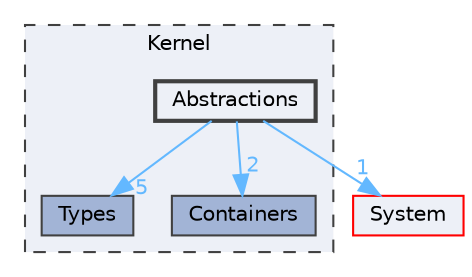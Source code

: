 digraph "Abstractions"
{
 // LATEX_PDF_SIZE
  bgcolor="transparent";
  edge [fontname=Helvetica,fontsize=10,labelfontname=Helvetica,labelfontsize=10];
  node [fontname=Helvetica,fontsize=10,shape=box,height=0.2,width=0.4];
  compound=true
  subgraph clusterdir_52bed8acfaac088d5968cb2c84d7645d {
    graph [ bgcolor="#edf0f7", pencolor="grey25", label="Kernel", fontname=Helvetica,fontsize=10 style="filled,dashed", URL="dir_52bed8acfaac088d5968cb2c84d7645d.html",tooltip=""]
  dir_232e260300ebd31bae654a360a6bb855 [label="Types", fillcolor="#a2b4d6", color="grey25", style="filled", URL="dir_232e260300ebd31bae654a360a6bb855.html",tooltip=""];
  dir_fa6cb0783e37c694db47f5ddef3ea05d [label="Containers", fillcolor="#a2b4d6", color="grey25", style="filled", URL="dir_fa6cb0783e37c694db47f5ddef3ea05d.html",tooltip=""];
  dir_72af884a720b8eac744afc53c4d0f3db [label="Abstractions", fillcolor="#edf0f7", color="grey25", style="filled,bold", URL="dir_72af884a720b8eac744afc53c4d0f3db.html",tooltip=""];
  }
  dir_9af51e3826d4f9e80d9103b2de543e84 [label="System", fillcolor="#edf0f7", color="red", style="filled", URL="dir_9af51e3826d4f9e80d9103b2de543e84.html",tooltip=""];
  dir_72af884a720b8eac744afc53c4d0f3db->dir_232e260300ebd31bae654a360a6bb855 [headlabel="5", labeldistance=1.5 headhref="dir_000000_000038.html" color="steelblue1" fontcolor="steelblue1"];
  dir_72af884a720b8eac744afc53c4d0f3db->dir_9af51e3826d4f9e80d9103b2de543e84 [headlabel="1", labeldistance=1.5 headhref="dir_000000_000034.html" color="steelblue1" fontcolor="steelblue1"];
  dir_72af884a720b8eac744afc53c4d0f3db->dir_fa6cb0783e37c694db47f5ddef3ea05d [headlabel="2", labeldistance=1.5 headhref="dir_000000_000005.html" color="steelblue1" fontcolor="steelblue1"];
}
